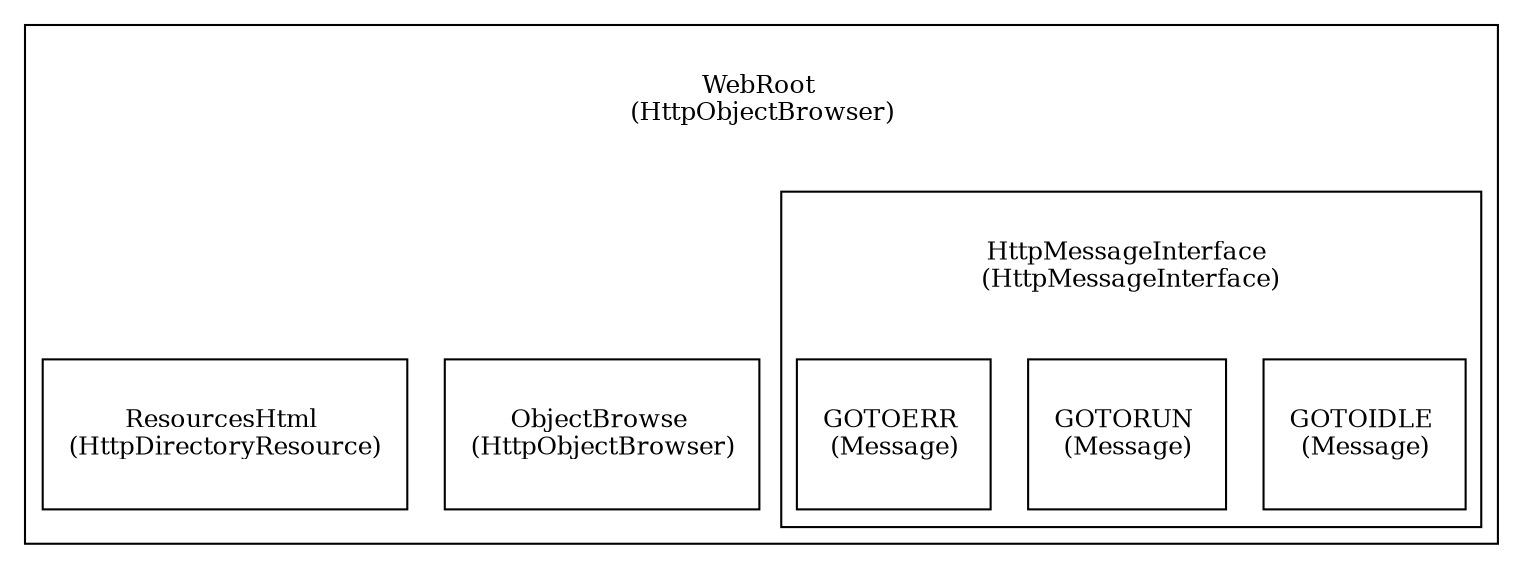 digraph G {
bgcolor=white
subgraph cluster_WebRoot {
label=<<TABLE border="0" cellborder="0"><TR><TD width="60" height="60"><font point-size="12">WebRoot <BR/>(HttpObjectBrowser)</font></TD></TR></TABLE>>
WebRootObjectBrowse [shape=record, style=filled, fillcolor=white, color=black,label=<<TABLE border="0" cellborder="0"><TR><TD width="60" height="60"><font point-size="12">ObjectBrowse <BR/>(HttpObjectBrowser)</font></TD></TR></TABLE>>]
WebRootResourcesHtml [shape=record, style=filled, fillcolor=white, color=black,label=<<TABLE border="0" cellborder="0"><TR><TD width="60" height="60"><font point-size="12">ResourcesHtml <BR/>(HttpDirectoryResource)</font></TD></TR></TABLE>>]
subgraph cluster_WebRootHttpMessageInterface {
label=<<TABLE border="0" cellborder="0"><TR><TD width="60" height="60"><font point-size="12">HttpMessageInterface <BR/>(HttpMessageInterface)</font></TD></TR></TABLE>>
WebRootHttpMessageInterfaceGOTOIDLE [shape=record, style=filled, fillcolor=white, color=black,label=<<TABLE border="0" cellborder="0"><TR><TD width="60" height="60"><font point-size="12">GOTOIDLE <BR/>(Message)</font></TD></TR></TABLE>>]
WebRootHttpMessageInterfaceGOTORUN [shape=record, style=filled, fillcolor=white, color=black,label=<<TABLE border="0" cellborder="0"><TR><TD width="60" height="60"><font point-size="12">GOTORUN <BR/>(Message)</font></TD></TR></TABLE>>]
WebRootHttpMessageInterfaceGOTOERR [shape=record, style=filled, fillcolor=white, color=black,label=<<TABLE border="0" cellborder="0"><TR><TD width="60" height="60"><font point-size="12">GOTOERR <BR/>(Message)</font></TD></TR></TABLE>>]
}
}
}
